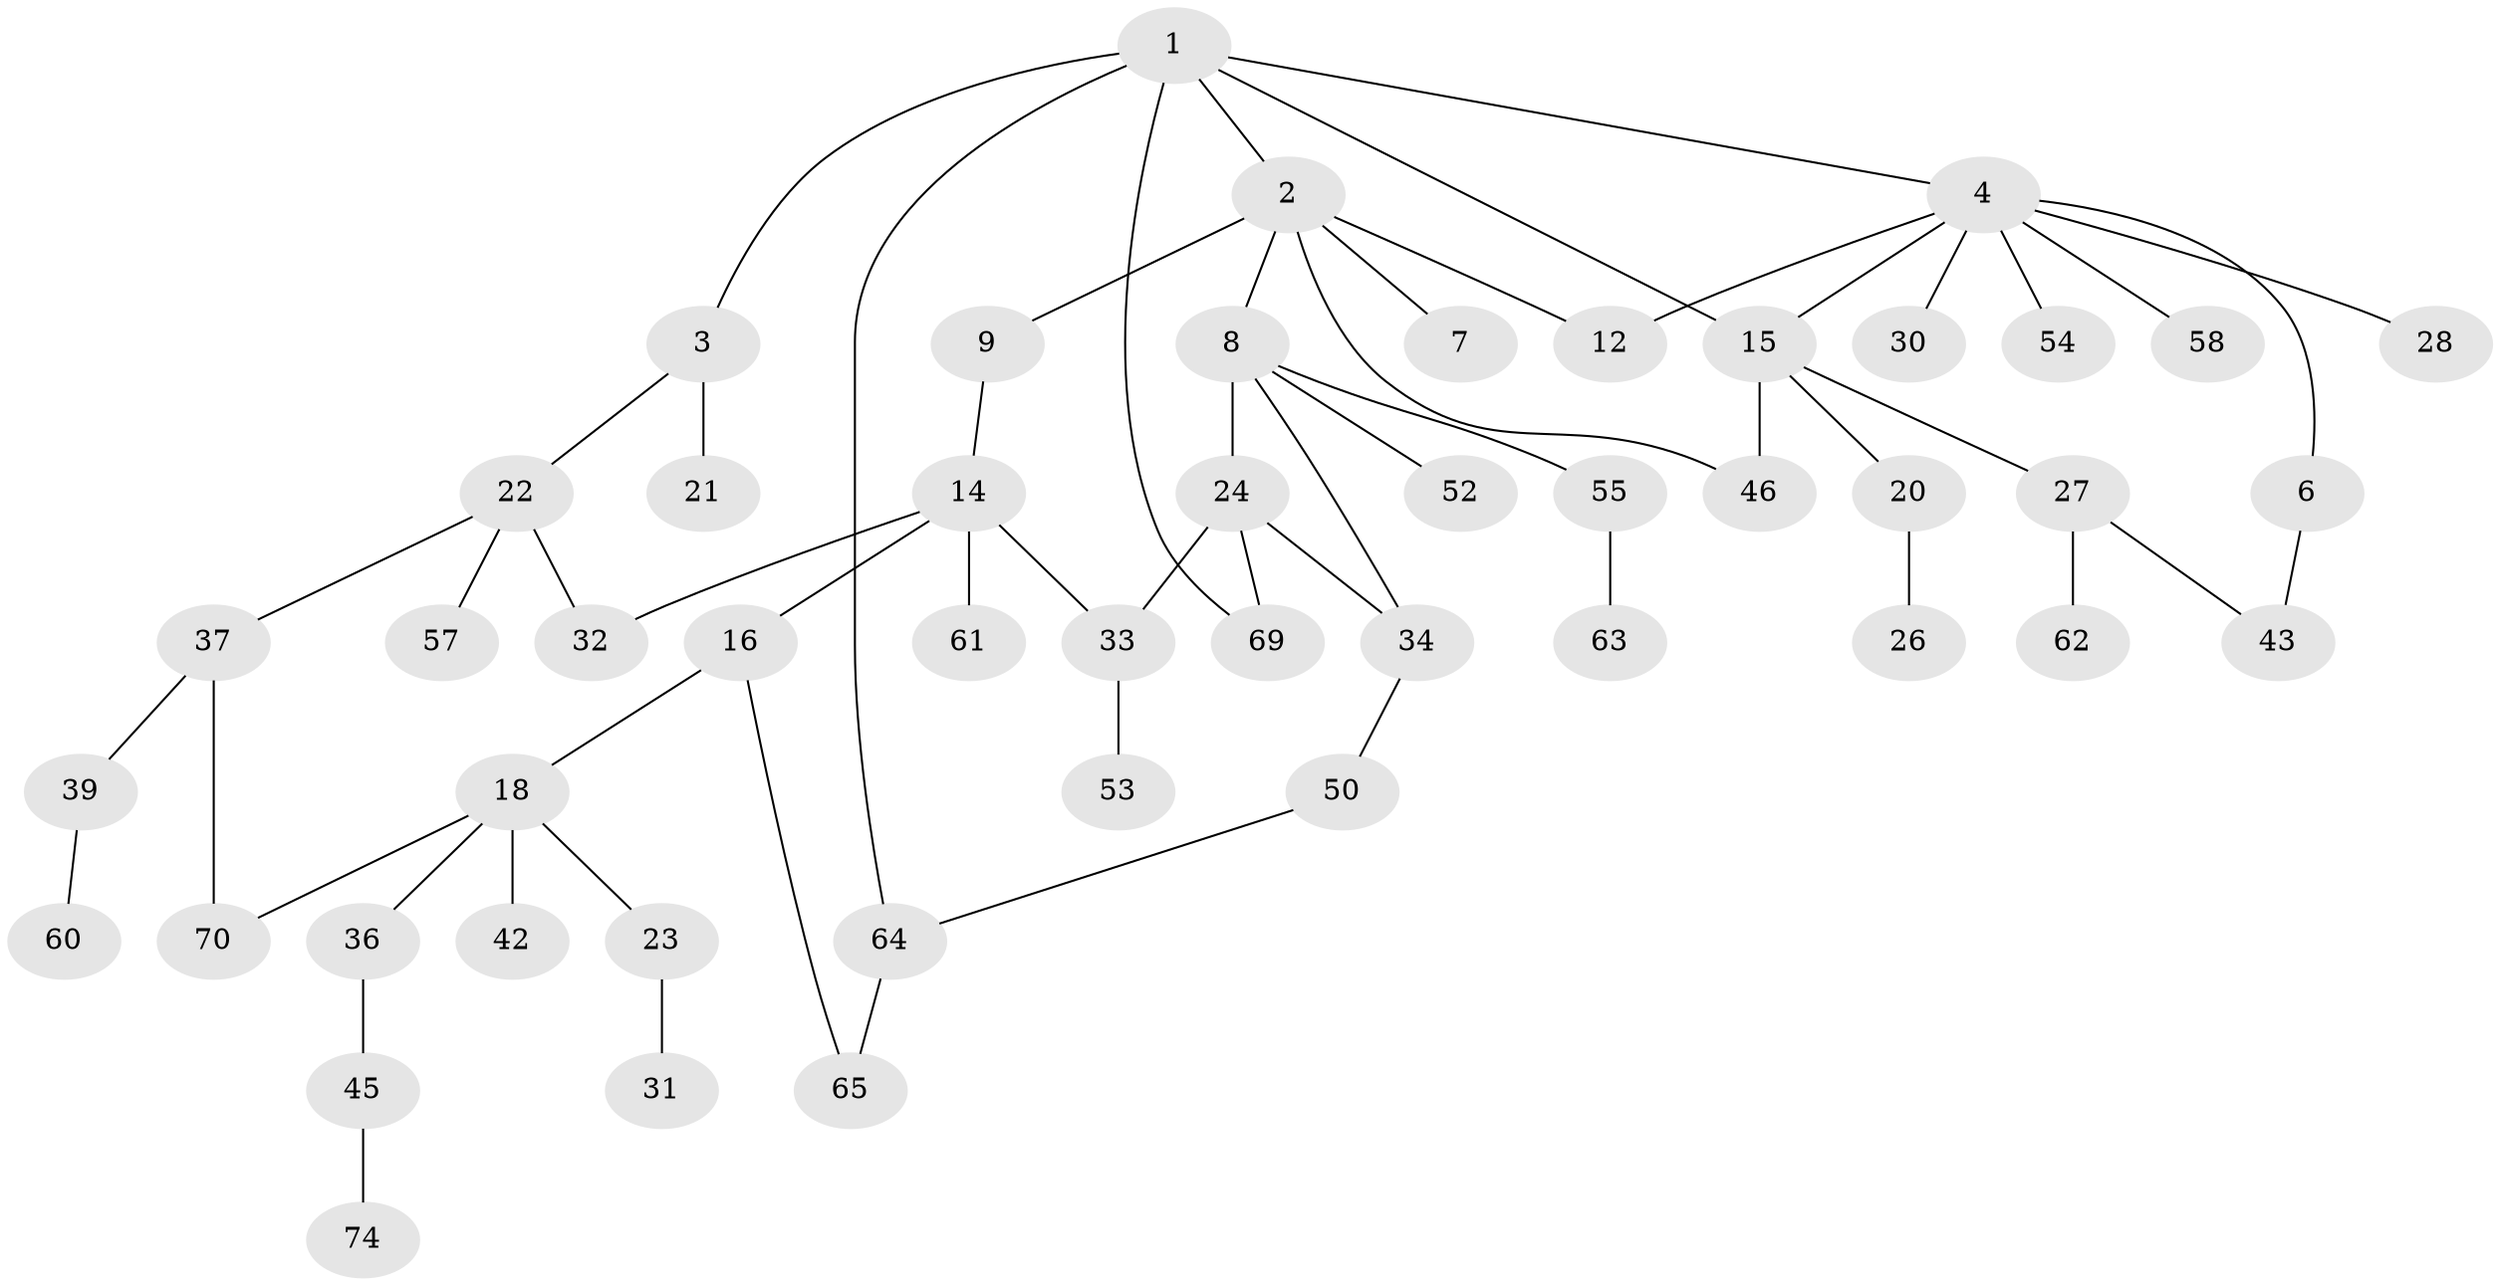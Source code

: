 // original degree distribution, {6: 0.04, 3: 0.14666666666666667, 4: 0.10666666666666667, 5: 0.013333333333333334, 2: 0.4, 1: 0.29333333333333333}
// Generated by graph-tools (version 1.1) at 2025/41/03/06/25 10:41:26]
// undirected, 49 vertices, 59 edges
graph export_dot {
graph [start="1"]
  node [color=gray90,style=filled];
  1;
  2 [super="+5"];
  3 [super="+13"];
  4 [super="+10"];
  6;
  7;
  8 [super="+11"];
  9;
  12 [super="+25"];
  14 [super="+17"];
  15 [super="+19"];
  16 [super="+29"];
  18 [super="+38"];
  20;
  21;
  22 [super="+51"];
  23;
  24 [super="+35"];
  26;
  27 [super="+41"];
  28;
  30 [super="+44"];
  31 [super="+56"];
  32 [super="+66"];
  33 [super="+68"];
  34;
  36 [super="+67"];
  37 [super="+40"];
  39 [super="+72"];
  42;
  43 [super="+48"];
  45 [super="+49"];
  46 [super="+47"];
  50;
  52;
  53;
  54 [super="+59"];
  55;
  57;
  58;
  60;
  61;
  62;
  63;
  64 [super="+75"];
  65;
  69 [super="+71"];
  70 [super="+73"];
  74;
  1 -- 2;
  1 -- 3;
  1 -- 4;
  1 -- 15;
  1 -- 69;
  1 -- 64;
  2 -- 7;
  2 -- 8;
  2 -- 9;
  2 -- 46;
  2 -- 12;
  3 -- 21;
  3 -- 22;
  4 -- 6;
  4 -- 15;
  4 -- 28;
  4 -- 54;
  4 -- 58;
  4 -- 12;
  4 -- 30;
  6 -- 43;
  8 -- 24;
  8 -- 34;
  8 -- 52;
  8 -- 55;
  9 -- 14;
  14 -- 16;
  14 -- 33;
  14 -- 61;
  14 -- 32;
  15 -- 20;
  15 -- 27;
  15 -- 46;
  16 -- 18;
  16 -- 65;
  18 -- 23;
  18 -- 36;
  18 -- 42;
  18 -- 70;
  20 -- 26;
  22 -- 32;
  22 -- 37;
  22 -- 57;
  23 -- 31;
  24 -- 69;
  24 -- 33;
  24 -- 34;
  27 -- 43;
  27 -- 62;
  33 -- 53;
  34 -- 50;
  36 -- 45;
  37 -- 39;
  37 -- 70;
  39 -- 60;
  45 -- 74;
  50 -- 64;
  55 -- 63;
  64 -- 65;
}
